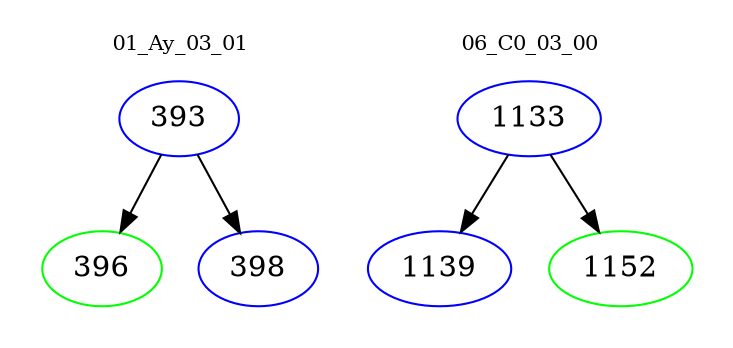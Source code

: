 digraph{
subgraph cluster_0 {
color = white
label = "01_Ay_03_01";
fontsize=10;
T0_393 [label="393", color="blue"]
T0_393 -> T0_396 [color="black"]
T0_396 [label="396", color="green"]
T0_393 -> T0_398 [color="black"]
T0_398 [label="398", color="blue"]
}
subgraph cluster_1 {
color = white
label = "06_C0_03_00";
fontsize=10;
T1_1133 [label="1133", color="blue"]
T1_1133 -> T1_1139 [color="black"]
T1_1139 [label="1139", color="blue"]
T1_1133 -> T1_1152 [color="black"]
T1_1152 [label="1152", color="green"]
}
}
